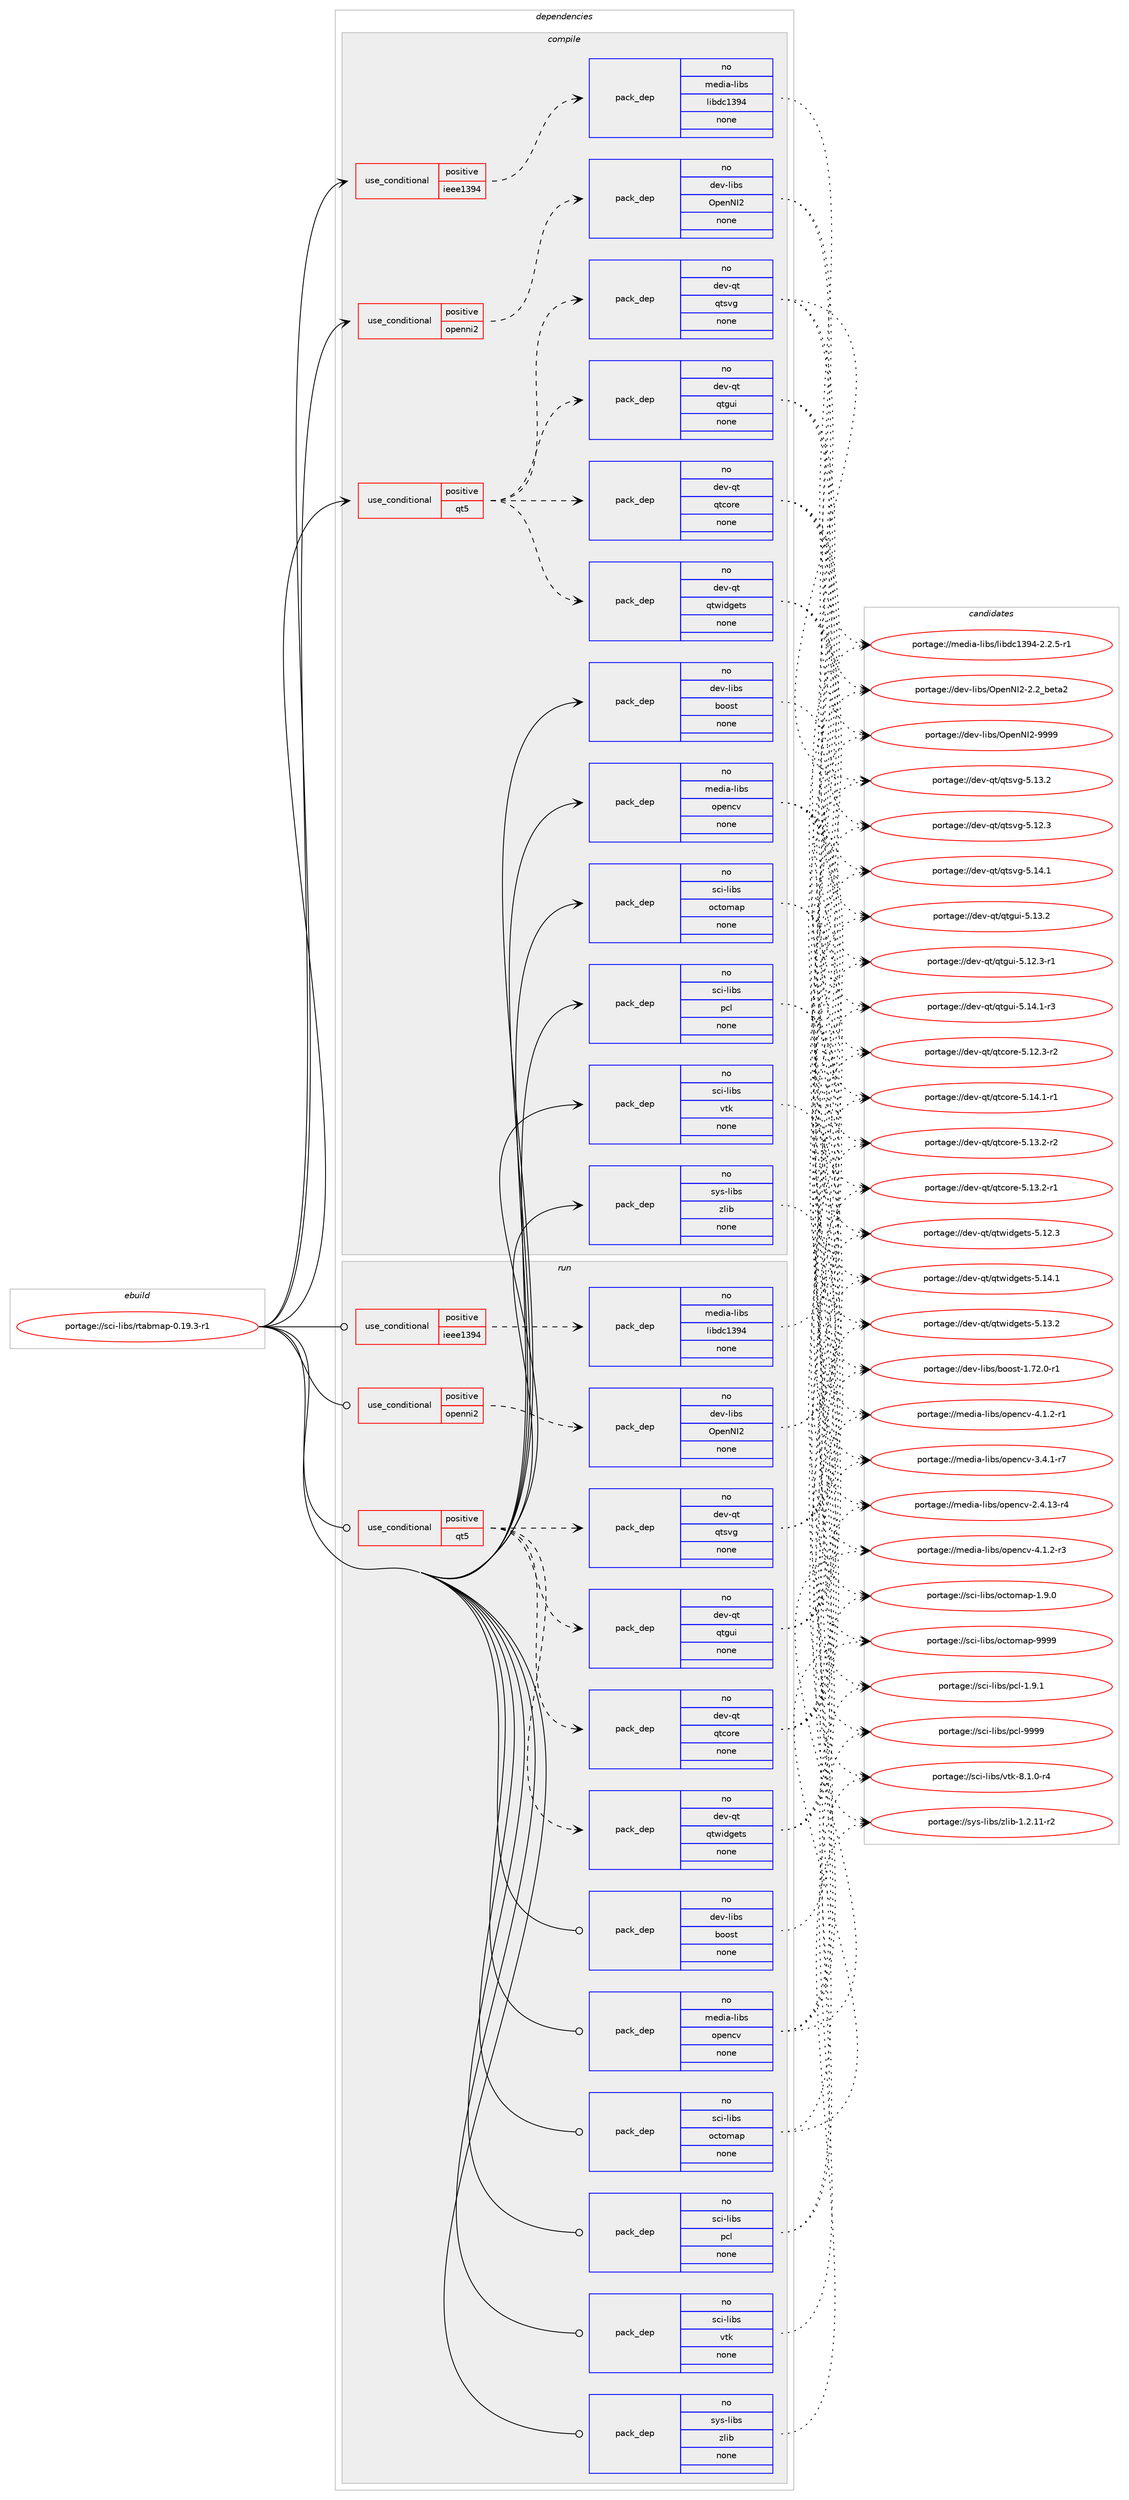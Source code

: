 digraph prolog {

# *************
# Graph options
# *************

newrank=true;
concentrate=true;
compound=true;
graph [rankdir=LR,fontname=Helvetica,fontsize=10,ranksep=1.5];#, ranksep=2.5, nodesep=0.2];
edge  [arrowhead=vee];
node  [fontname=Helvetica,fontsize=10];

# **********
# The ebuild
# **********

subgraph cluster_leftcol {
color=gray;
rank=same;
label=<<i>ebuild</i>>;
id [label="portage://sci-libs/rtabmap-0.19.3-r1", color=red, width=4, href="../sci-libs/rtabmap-0.19.3-r1.svg"];
}

# ****************
# The dependencies
# ****************

subgraph cluster_midcol {
color=gray;
label=<<i>dependencies</i>>;
subgraph cluster_compile {
fillcolor="#eeeeee";
style=filled;
label=<<i>compile</i>>;
subgraph cond6718 {
dependency37187 [label=<<TABLE BORDER="0" CELLBORDER="1" CELLSPACING="0" CELLPADDING="4"><TR><TD ROWSPAN="3" CELLPADDING="10">use_conditional</TD></TR><TR><TD>positive</TD></TR><TR><TD>ieee1394</TD></TR></TABLE>>, shape=none, color=red];
subgraph pack29664 {
dependency37188 [label=<<TABLE BORDER="0" CELLBORDER="1" CELLSPACING="0" CELLPADDING="4" WIDTH="220"><TR><TD ROWSPAN="6" CELLPADDING="30">pack_dep</TD></TR><TR><TD WIDTH="110">no</TD></TR><TR><TD>media-libs</TD></TR><TR><TD>libdc1394</TD></TR><TR><TD>none</TD></TR><TR><TD></TD></TR></TABLE>>, shape=none, color=blue];
}
dependency37187:e -> dependency37188:w [weight=20,style="dashed",arrowhead="vee"];
}
id:e -> dependency37187:w [weight=20,style="solid",arrowhead="vee"];
subgraph cond6719 {
dependency37189 [label=<<TABLE BORDER="0" CELLBORDER="1" CELLSPACING="0" CELLPADDING="4"><TR><TD ROWSPAN="3" CELLPADDING="10">use_conditional</TD></TR><TR><TD>positive</TD></TR><TR><TD>openni2</TD></TR></TABLE>>, shape=none, color=red];
subgraph pack29665 {
dependency37190 [label=<<TABLE BORDER="0" CELLBORDER="1" CELLSPACING="0" CELLPADDING="4" WIDTH="220"><TR><TD ROWSPAN="6" CELLPADDING="30">pack_dep</TD></TR><TR><TD WIDTH="110">no</TD></TR><TR><TD>dev-libs</TD></TR><TR><TD>OpenNI2</TD></TR><TR><TD>none</TD></TR><TR><TD></TD></TR></TABLE>>, shape=none, color=blue];
}
dependency37189:e -> dependency37190:w [weight=20,style="dashed",arrowhead="vee"];
}
id:e -> dependency37189:w [weight=20,style="solid",arrowhead="vee"];
subgraph cond6720 {
dependency37191 [label=<<TABLE BORDER="0" CELLBORDER="1" CELLSPACING="0" CELLPADDING="4"><TR><TD ROWSPAN="3" CELLPADDING="10">use_conditional</TD></TR><TR><TD>positive</TD></TR><TR><TD>qt5</TD></TR></TABLE>>, shape=none, color=red];
subgraph pack29666 {
dependency37192 [label=<<TABLE BORDER="0" CELLBORDER="1" CELLSPACING="0" CELLPADDING="4" WIDTH="220"><TR><TD ROWSPAN="6" CELLPADDING="30">pack_dep</TD></TR><TR><TD WIDTH="110">no</TD></TR><TR><TD>dev-qt</TD></TR><TR><TD>qtwidgets</TD></TR><TR><TD>none</TD></TR><TR><TD></TD></TR></TABLE>>, shape=none, color=blue];
}
dependency37191:e -> dependency37192:w [weight=20,style="dashed",arrowhead="vee"];
subgraph pack29667 {
dependency37193 [label=<<TABLE BORDER="0" CELLBORDER="1" CELLSPACING="0" CELLPADDING="4" WIDTH="220"><TR><TD ROWSPAN="6" CELLPADDING="30">pack_dep</TD></TR><TR><TD WIDTH="110">no</TD></TR><TR><TD>dev-qt</TD></TR><TR><TD>qtcore</TD></TR><TR><TD>none</TD></TR><TR><TD></TD></TR></TABLE>>, shape=none, color=blue];
}
dependency37191:e -> dependency37193:w [weight=20,style="dashed",arrowhead="vee"];
subgraph pack29668 {
dependency37194 [label=<<TABLE BORDER="0" CELLBORDER="1" CELLSPACING="0" CELLPADDING="4" WIDTH="220"><TR><TD ROWSPAN="6" CELLPADDING="30">pack_dep</TD></TR><TR><TD WIDTH="110">no</TD></TR><TR><TD>dev-qt</TD></TR><TR><TD>qtgui</TD></TR><TR><TD>none</TD></TR><TR><TD></TD></TR></TABLE>>, shape=none, color=blue];
}
dependency37191:e -> dependency37194:w [weight=20,style="dashed",arrowhead="vee"];
subgraph pack29669 {
dependency37195 [label=<<TABLE BORDER="0" CELLBORDER="1" CELLSPACING="0" CELLPADDING="4" WIDTH="220"><TR><TD ROWSPAN="6" CELLPADDING="30">pack_dep</TD></TR><TR><TD WIDTH="110">no</TD></TR><TR><TD>dev-qt</TD></TR><TR><TD>qtsvg</TD></TR><TR><TD>none</TD></TR><TR><TD></TD></TR></TABLE>>, shape=none, color=blue];
}
dependency37191:e -> dependency37195:w [weight=20,style="dashed",arrowhead="vee"];
}
id:e -> dependency37191:w [weight=20,style="solid",arrowhead="vee"];
subgraph pack29670 {
dependency37196 [label=<<TABLE BORDER="0" CELLBORDER="1" CELLSPACING="0" CELLPADDING="4" WIDTH="220"><TR><TD ROWSPAN="6" CELLPADDING="30">pack_dep</TD></TR><TR><TD WIDTH="110">no</TD></TR><TR><TD>dev-libs</TD></TR><TR><TD>boost</TD></TR><TR><TD>none</TD></TR><TR><TD></TD></TR></TABLE>>, shape=none, color=blue];
}
id:e -> dependency37196:w [weight=20,style="solid",arrowhead="vee"];
subgraph pack29671 {
dependency37197 [label=<<TABLE BORDER="0" CELLBORDER="1" CELLSPACING="0" CELLPADDING="4" WIDTH="220"><TR><TD ROWSPAN="6" CELLPADDING="30">pack_dep</TD></TR><TR><TD WIDTH="110">no</TD></TR><TR><TD>media-libs</TD></TR><TR><TD>opencv</TD></TR><TR><TD>none</TD></TR><TR><TD></TD></TR></TABLE>>, shape=none, color=blue];
}
id:e -> dependency37197:w [weight=20,style="solid",arrowhead="vee"];
subgraph pack29672 {
dependency37198 [label=<<TABLE BORDER="0" CELLBORDER="1" CELLSPACING="0" CELLPADDING="4" WIDTH="220"><TR><TD ROWSPAN="6" CELLPADDING="30">pack_dep</TD></TR><TR><TD WIDTH="110">no</TD></TR><TR><TD>sci-libs</TD></TR><TR><TD>octomap</TD></TR><TR><TD>none</TD></TR><TR><TD></TD></TR></TABLE>>, shape=none, color=blue];
}
id:e -> dependency37198:w [weight=20,style="solid",arrowhead="vee"];
subgraph pack29673 {
dependency37199 [label=<<TABLE BORDER="0" CELLBORDER="1" CELLSPACING="0" CELLPADDING="4" WIDTH="220"><TR><TD ROWSPAN="6" CELLPADDING="30">pack_dep</TD></TR><TR><TD WIDTH="110">no</TD></TR><TR><TD>sci-libs</TD></TR><TR><TD>pcl</TD></TR><TR><TD>none</TD></TR><TR><TD></TD></TR></TABLE>>, shape=none, color=blue];
}
id:e -> dependency37199:w [weight=20,style="solid",arrowhead="vee"];
subgraph pack29674 {
dependency37200 [label=<<TABLE BORDER="0" CELLBORDER="1" CELLSPACING="0" CELLPADDING="4" WIDTH="220"><TR><TD ROWSPAN="6" CELLPADDING="30">pack_dep</TD></TR><TR><TD WIDTH="110">no</TD></TR><TR><TD>sci-libs</TD></TR><TR><TD>vtk</TD></TR><TR><TD>none</TD></TR><TR><TD></TD></TR></TABLE>>, shape=none, color=blue];
}
id:e -> dependency37200:w [weight=20,style="solid",arrowhead="vee"];
subgraph pack29675 {
dependency37201 [label=<<TABLE BORDER="0" CELLBORDER="1" CELLSPACING="0" CELLPADDING="4" WIDTH="220"><TR><TD ROWSPAN="6" CELLPADDING="30">pack_dep</TD></TR><TR><TD WIDTH="110">no</TD></TR><TR><TD>sys-libs</TD></TR><TR><TD>zlib</TD></TR><TR><TD>none</TD></TR><TR><TD></TD></TR></TABLE>>, shape=none, color=blue];
}
id:e -> dependency37201:w [weight=20,style="solid",arrowhead="vee"];
}
subgraph cluster_compileandrun {
fillcolor="#eeeeee";
style=filled;
label=<<i>compile and run</i>>;
}
subgraph cluster_run {
fillcolor="#eeeeee";
style=filled;
label=<<i>run</i>>;
subgraph cond6721 {
dependency37202 [label=<<TABLE BORDER="0" CELLBORDER="1" CELLSPACING="0" CELLPADDING="4"><TR><TD ROWSPAN="3" CELLPADDING="10">use_conditional</TD></TR><TR><TD>positive</TD></TR><TR><TD>ieee1394</TD></TR></TABLE>>, shape=none, color=red];
subgraph pack29676 {
dependency37203 [label=<<TABLE BORDER="0" CELLBORDER="1" CELLSPACING="0" CELLPADDING="4" WIDTH="220"><TR><TD ROWSPAN="6" CELLPADDING="30">pack_dep</TD></TR><TR><TD WIDTH="110">no</TD></TR><TR><TD>media-libs</TD></TR><TR><TD>libdc1394</TD></TR><TR><TD>none</TD></TR><TR><TD></TD></TR></TABLE>>, shape=none, color=blue];
}
dependency37202:e -> dependency37203:w [weight=20,style="dashed",arrowhead="vee"];
}
id:e -> dependency37202:w [weight=20,style="solid",arrowhead="odot"];
subgraph cond6722 {
dependency37204 [label=<<TABLE BORDER="0" CELLBORDER="1" CELLSPACING="0" CELLPADDING="4"><TR><TD ROWSPAN="3" CELLPADDING="10">use_conditional</TD></TR><TR><TD>positive</TD></TR><TR><TD>openni2</TD></TR></TABLE>>, shape=none, color=red];
subgraph pack29677 {
dependency37205 [label=<<TABLE BORDER="0" CELLBORDER="1" CELLSPACING="0" CELLPADDING="4" WIDTH="220"><TR><TD ROWSPAN="6" CELLPADDING="30">pack_dep</TD></TR><TR><TD WIDTH="110">no</TD></TR><TR><TD>dev-libs</TD></TR><TR><TD>OpenNI2</TD></TR><TR><TD>none</TD></TR><TR><TD></TD></TR></TABLE>>, shape=none, color=blue];
}
dependency37204:e -> dependency37205:w [weight=20,style="dashed",arrowhead="vee"];
}
id:e -> dependency37204:w [weight=20,style="solid",arrowhead="odot"];
subgraph cond6723 {
dependency37206 [label=<<TABLE BORDER="0" CELLBORDER="1" CELLSPACING="0" CELLPADDING="4"><TR><TD ROWSPAN="3" CELLPADDING="10">use_conditional</TD></TR><TR><TD>positive</TD></TR><TR><TD>qt5</TD></TR></TABLE>>, shape=none, color=red];
subgraph pack29678 {
dependency37207 [label=<<TABLE BORDER="0" CELLBORDER="1" CELLSPACING="0" CELLPADDING="4" WIDTH="220"><TR><TD ROWSPAN="6" CELLPADDING="30">pack_dep</TD></TR><TR><TD WIDTH="110">no</TD></TR><TR><TD>dev-qt</TD></TR><TR><TD>qtwidgets</TD></TR><TR><TD>none</TD></TR><TR><TD></TD></TR></TABLE>>, shape=none, color=blue];
}
dependency37206:e -> dependency37207:w [weight=20,style="dashed",arrowhead="vee"];
subgraph pack29679 {
dependency37208 [label=<<TABLE BORDER="0" CELLBORDER="1" CELLSPACING="0" CELLPADDING="4" WIDTH="220"><TR><TD ROWSPAN="6" CELLPADDING="30">pack_dep</TD></TR><TR><TD WIDTH="110">no</TD></TR><TR><TD>dev-qt</TD></TR><TR><TD>qtcore</TD></TR><TR><TD>none</TD></TR><TR><TD></TD></TR></TABLE>>, shape=none, color=blue];
}
dependency37206:e -> dependency37208:w [weight=20,style="dashed",arrowhead="vee"];
subgraph pack29680 {
dependency37209 [label=<<TABLE BORDER="0" CELLBORDER="1" CELLSPACING="0" CELLPADDING="4" WIDTH="220"><TR><TD ROWSPAN="6" CELLPADDING="30">pack_dep</TD></TR><TR><TD WIDTH="110">no</TD></TR><TR><TD>dev-qt</TD></TR><TR><TD>qtgui</TD></TR><TR><TD>none</TD></TR><TR><TD></TD></TR></TABLE>>, shape=none, color=blue];
}
dependency37206:e -> dependency37209:w [weight=20,style="dashed",arrowhead="vee"];
subgraph pack29681 {
dependency37210 [label=<<TABLE BORDER="0" CELLBORDER="1" CELLSPACING="0" CELLPADDING="4" WIDTH="220"><TR><TD ROWSPAN="6" CELLPADDING="30">pack_dep</TD></TR><TR><TD WIDTH="110">no</TD></TR><TR><TD>dev-qt</TD></TR><TR><TD>qtsvg</TD></TR><TR><TD>none</TD></TR><TR><TD></TD></TR></TABLE>>, shape=none, color=blue];
}
dependency37206:e -> dependency37210:w [weight=20,style="dashed",arrowhead="vee"];
}
id:e -> dependency37206:w [weight=20,style="solid",arrowhead="odot"];
subgraph pack29682 {
dependency37211 [label=<<TABLE BORDER="0" CELLBORDER="1" CELLSPACING="0" CELLPADDING="4" WIDTH="220"><TR><TD ROWSPAN="6" CELLPADDING="30">pack_dep</TD></TR><TR><TD WIDTH="110">no</TD></TR><TR><TD>dev-libs</TD></TR><TR><TD>boost</TD></TR><TR><TD>none</TD></TR><TR><TD></TD></TR></TABLE>>, shape=none, color=blue];
}
id:e -> dependency37211:w [weight=20,style="solid",arrowhead="odot"];
subgraph pack29683 {
dependency37212 [label=<<TABLE BORDER="0" CELLBORDER="1" CELLSPACING="0" CELLPADDING="4" WIDTH="220"><TR><TD ROWSPAN="6" CELLPADDING="30">pack_dep</TD></TR><TR><TD WIDTH="110">no</TD></TR><TR><TD>media-libs</TD></TR><TR><TD>opencv</TD></TR><TR><TD>none</TD></TR><TR><TD></TD></TR></TABLE>>, shape=none, color=blue];
}
id:e -> dependency37212:w [weight=20,style="solid",arrowhead="odot"];
subgraph pack29684 {
dependency37213 [label=<<TABLE BORDER="0" CELLBORDER="1" CELLSPACING="0" CELLPADDING="4" WIDTH="220"><TR><TD ROWSPAN="6" CELLPADDING="30">pack_dep</TD></TR><TR><TD WIDTH="110">no</TD></TR><TR><TD>sci-libs</TD></TR><TR><TD>octomap</TD></TR><TR><TD>none</TD></TR><TR><TD></TD></TR></TABLE>>, shape=none, color=blue];
}
id:e -> dependency37213:w [weight=20,style="solid",arrowhead="odot"];
subgraph pack29685 {
dependency37214 [label=<<TABLE BORDER="0" CELLBORDER="1" CELLSPACING="0" CELLPADDING="4" WIDTH="220"><TR><TD ROWSPAN="6" CELLPADDING="30">pack_dep</TD></TR><TR><TD WIDTH="110">no</TD></TR><TR><TD>sci-libs</TD></TR><TR><TD>pcl</TD></TR><TR><TD>none</TD></TR><TR><TD></TD></TR></TABLE>>, shape=none, color=blue];
}
id:e -> dependency37214:w [weight=20,style="solid",arrowhead="odot"];
subgraph pack29686 {
dependency37215 [label=<<TABLE BORDER="0" CELLBORDER="1" CELLSPACING="0" CELLPADDING="4" WIDTH="220"><TR><TD ROWSPAN="6" CELLPADDING="30">pack_dep</TD></TR><TR><TD WIDTH="110">no</TD></TR><TR><TD>sci-libs</TD></TR><TR><TD>vtk</TD></TR><TR><TD>none</TD></TR><TR><TD></TD></TR></TABLE>>, shape=none, color=blue];
}
id:e -> dependency37215:w [weight=20,style="solid",arrowhead="odot"];
subgraph pack29687 {
dependency37216 [label=<<TABLE BORDER="0" CELLBORDER="1" CELLSPACING="0" CELLPADDING="4" WIDTH="220"><TR><TD ROWSPAN="6" CELLPADDING="30">pack_dep</TD></TR><TR><TD WIDTH="110">no</TD></TR><TR><TD>sys-libs</TD></TR><TR><TD>zlib</TD></TR><TR><TD>none</TD></TR><TR><TD></TD></TR></TABLE>>, shape=none, color=blue];
}
id:e -> dependency37216:w [weight=20,style="solid",arrowhead="odot"];
}
}

# **************
# The candidates
# **************

subgraph cluster_choices {
rank=same;
color=gray;
label=<<i>candidates</i>>;

subgraph choice29664 {
color=black;
nodesep=1;
choice109101100105974510810598115471081059810099495157524550465046534511449 [label="portage://media-libs/libdc1394-2.2.5-r1", color=red, width=4,href="../media-libs/libdc1394-2.2.5-r1.svg"];
dependency37188:e -> choice109101100105974510810598115471081059810099495157524550465046534511449:w [style=dotted,weight="100"];
}
subgraph choice29665 {
color=black;
nodesep=1;
choice100101118451081059811547791121011107873504557575757 [label="portage://dev-libs/OpenNI2-9999", color=red, width=4,href="../dev-libs/OpenNI2-9999.svg"];
choice100101118451081059811547791121011107873504550465095981011169750 [label="portage://dev-libs/OpenNI2-2.2_beta2", color=red, width=4,href="../dev-libs/OpenNI2-2.2_beta2.svg"];
dependency37190:e -> choice100101118451081059811547791121011107873504557575757:w [style=dotted,weight="100"];
dependency37190:e -> choice100101118451081059811547791121011107873504550465095981011169750:w [style=dotted,weight="100"];
}
subgraph choice29666 {
color=black;
nodesep=1;
choice100101118451131164711311611910510010310111611545534649524649 [label="portage://dev-qt/qtwidgets-5.14.1", color=red, width=4,href="../dev-qt/qtwidgets-5.14.1.svg"];
choice100101118451131164711311611910510010310111611545534649514650 [label="portage://dev-qt/qtwidgets-5.13.2", color=red, width=4,href="../dev-qt/qtwidgets-5.13.2.svg"];
choice100101118451131164711311611910510010310111611545534649504651 [label="portage://dev-qt/qtwidgets-5.12.3", color=red, width=4,href="../dev-qt/qtwidgets-5.12.3.svg"];
dependency37192:e -> choice100101118451131164711311611910510010310111611545534649524649:w [style=dotted,weight="100"];
dependency37192:e -> choice100101118451131164711311611910510010310111611545534649514650:w [style=dotted,weight="100"];
dependency37192:e -> choice100101118451131164711311611910510010310111611545534649504651:w [style=dotted,weight="100"];
}
subgraph choice29667 {
color=black;
nodesep=1;
choice100101118451131164711311699111114101455346495246494511449 [label="portage://dev-qt/qtcore-5.14.1-r1", color=red, width=4,href="../dev-qt/qtcore-5.14.1-r1.svg"];
choice100101118451131164711311699111114101455346495146504511450 [label="portage://dev-qt/qtcore-5.13.2-r2", color=red, width=4,href="../dev-qt/qtcore-5.13.2-r2.svg"];
choice100101118451131164711311699111114101455346495146504511449 [label="portage://dev-qt/qtcore-5.13.2-r1", color=red, width=4,href="../dev-qt/qtcore-5.13.2-r1.svg"];
choice100101118451131164711311699111114101455346495046514511450 [label="portage://dev-qt/qtcore-5.12.3-r2", color=red, width=4,href="../dev-qt/qtcore-5.12.3-r2.svg"];
dependency37193:e -> choice100101118451131164711311699111114101455346495246494511449:w [style=dotted,weight="100"];
dependency37193:e -> choice100101118451131164711311699111114101455346495146504511450:w [style=dotted,weight="100"];
dependency37193:e -> choice100101118451131164711311699111114101455346495146504511449:w [style=dotted,weight="100"];
dependency37193:e -> choice100101118451131164711311699111114101455346495046514511450:w [style=dotted,weight="100"];
}
subgraph choice29668 {
color=black;
nodesep=1;
choice1001011184511311647113116103117105455346495246494511451 [label="portage://dev-qt/qtgui-5.14.1-r3", color=red, width=4,href="../dev-qt/qtgui-5.14.1-r3.svg"];
choice100101118451131164711311610311710545534649514650 [label="portage://dev-qt/qtgui-5.13.2", color=red, width=4,href="../dev-qt/qtgui-5.13.2.svg"];
choice1001011184511311647113116103117105455346495046514511449 [label="portage://dev-qt/qtgui-5.12.3-r1", color=red, width=4,href="../dev-qt/qtgui-5.12.3-r1.svg"];
dependency37194:e -> choice1001011184511311647113116103117105455346495246494511451:w [style=dotted,weight="100"];
dependency37194:e -> choice100101118451131164711311610311710545534649514650:w [style=dotted,weight="100"];
dependency37194:e -> choice1001011184511311647113116103117105455346495046514511449:w [style=dotted,weight="100"];
}
subgraph choice29669 {
color=black;
nodesep=1;
choice100101118451131164711311611511810345534649524649 [label="portage://dev-qt/qtsvg-5.14.1", color=red, width=4,href="../dev-qt/qtsvg-5.14.1.svg"];
choice100101118451131164711311611511810345534649514650 [label="portage://dev-qt/qtsvg-5.13.2", color=red, width=4,href="../dev-qt/qtsvg-5.13.2.svg"];
choice100101118451131164711311611511810345534649504651 [label="portage://dev-qt/qtsvg-5.12.3", color=red, width=4,href="../dev-qt/qtsvg-5.12.3.svg"];
dependency37195:e -> choice100101118451131164711311611511810345534649524649:w [style=dotted,weight="100"];
dependency37195:e -> choice100101118451131164711311611511810345534649514650:w [style=dotted,weight="100"];
dependency37195:e -> choice100101118451131164711311611511810345534649504651:w [style=dotted,weight="100"];
}
subgraph choice29670 {
color=black;
nodesep=1;
choice10010111845108105981154798111111115116454946555046484511449 [label="portage://dev-libs/boost-1.72.0-r1", color=red, width=4,href="../dev-libs/boost-1.72.0-r1.svg"];
dependency37196:e -> choice10010111845108105981154798111111115116454946555046484511449:w [style=dotted,weight="100"];
}
subgraph choice29671 {
color=black;
nodesep=1;
choice10910110010597451081059811547111112101110991184552464946504511451 [label="portage://media-libs/opencv-4.1.2-r3", color=red, width=4,href="../media-libs/opencv-4.1.2-r3.svg"];
choice10910110010597451081059811547111112101110991184552464946504511449 [label="portage://media-libs/opencv-4.1.2-r1", color=red, width=4,href="../media-libs/opencv-4.1.2-r1.svg"];
choice10910110010597451081059811547111112101110991184551465246494511455 [label="portage://media-libs/opencv-3.4.1-r7", color=red, width=4,href="../media-libs/opencv-3.4.1-r7.svg"];
choice1091011001059745108105981154711111210111099118455046524649514511452 [label="portage://media-libs/opencv-2.4.13-r4", color=red, width=4,href="../media-libs/opencv-2.4.13-r4.svg"];
dependency37197:e -> choice10910110010597451081059811547111112101110991184552464946504511451:w [style=dotted,weight="100"];
dependency37197:e -> choice10910110010597451081059811547111112101110991184552464946504511449:w [style=dotted,weight="100"];
dependency37197:e -> choice10910110010597451081059811547111112101110991184551465246494511455:w [style=dotted,weight="100"];
dependency37197:e -> choice1091011001059745108105981154711111210111099118455046524649514511452:w [style=dotted,weight="100"];
}
subgraph choice29672 {
color=black;
nodesep=1;
choice1159910545108105981154711199116111109971124557575757 [label="portage://sci-libs/octomap-9999", color=red, width=4,href="../sci-libs/octomap-9999.svg"];
choice115991054510810598115471119911611110997112454946574648 [label="portage://sci-libs/octomap-1.9.0", color=red, width=4,href="../sci-libs/octomap-1.9.0.svg"];
dependency37198:e -> choice1159910545108105981154711199116111109971124557575757:w [style=dotted,weight="100"];
dependency37198:e -> choice115991054510810598115471119911611110997112454946574648:w [style=dotted,weight="100"];
}
subgraph choice29673 {
color=black;
nodesep=1;
choice11599105451081059811547112991084557575757 [label="portage://sci-libs/pcl-9999", color=red, width=4,href="../sci-libs/pcl-9999.svg"];
choice1159910545108105981154711299108454946574649 [label="portage://sci-libs/pcl-1.9.1", color=red, width=4,href="../sci-libs/pcl-1.9.1.svg"];
dependency37199:e -> choice11599105451081059811547112991084557575757:w [style=dotted,weight="100"];
dependency37199:e -> choice1159910545108105981154711299108454946574649:w [style=dotted,weight="100"];
}
subgraph choice29674 {
color=black;
nodesep=1;
choice115991054510810598115471181161074556464946484511452 [label="portage://sci-libs/vtk-8.1.0-r4", color=red, width=4,href="../sci-libs/vtk-8.1.0-r4.svg"];
dependency37200:e -> choice115991054510810598115471181161074556464946484511452:w [style=dotted,weight="100"];
}
subgraph choice29675 {
color=black;
nodesep=1;
choice11512111545108105981154712210810598454946504649494511450 [label="portage://sys-libs/zlib-1.2.11-r2", color=red, width=4,href="../sys-libs/zlib-1.2.11-r2.svg"];
dependency37201:e -> choice11512111545108105981154712210810598454946504649494511450:w [style=dotted,weight="100"];
}
subgraph choice29676 {
color=black;
nodesep=1;
choice109101100105974510810598115471081059810099495157524550465046534511449 [label="portage://media-libs/libdc1394-2.2.5-r1", color=red, width=4,href="../media-libs/libdc1394-2.2.5-r1.svg"];
dependency37203:e -> choice109101100105974510810598115471081059810099495157524550465046534511449:w [style=dotted,weight="100"];
}
subgraph choice29677 {
color=black;
nodesep=1;
choice100101118451081059811547791121011107873504557575757 [label="portage://dev-libs/OpenNI2-9999", color=red, width=4,href="../dev-libs/OpenNI2-9999.svg"];
choice100101118451081059811547791121011107873504550465095981011169750 [label="portage://dev-libs/OpenNI2-2.2_beta2", color=red, width=4,href="../dev-libs/OpenNI2-2.2_beta2.svg"];
dependency37205:e -> choice100101118451081059811547791121011107873504557575757:w [style=dotted,weight="100"];
dependency37205:e -> choice100101118451081059811547791121011107873504550465095981011169750:w [style=dotted,weight="100"];
}
subgraph choice29678 {
color=black;
nodesep=1;
choice100101118451131164711311611910510010310111611545534649524649 [label="portage://dev-qt/qtwidgets-5.14.1", color=red, width=4,href="../dev-qt/qtwidgets-5.14.1.svg"];
choice100101118451131164711311611910510010310111611545534649514650 [label="portage://dev-qt/qtwidgets-5.13.2", color=red, width=4,href="../dev-qt/qtwidgets-5.13.2.svg"];
choice100101118451131164711311611910510010310111611545534649504651 [label="portage://dev-qt/qtwidgets-5.12.3", color=red, width=4,href="../dev-qt/qtwidgets-5.12.3.svg"];
dependency37207:e -> choice100101118451131164711311611910510010310111611545534649524649:w [style=dotted,weight="100"];
dependency37207:e -> choice100101118451131164711311611910510010310111611545534649514650:w [style=dotted,weight="100"];
dependency37207:e -> choice100101118451131164711311611910510010310111611545534649504651:w [style=dotted,weight="100"];
}
subgraph choice29679 {
color=black;
nodesep=1;
choice100101118451131164711311699111114101455346495246494511449 [label="portage://dev-qt/qtcore-5.14.1-r1", color=red, width=4,href="../dev-qt/qtcore-5.14.1-r1.svg"];
choice100101118451131164711311699111114101455346495146504511450 [label="portage://dev-qt/qtcore-5.13.2-r2", color=red, width=4,href="../dev-qt/qtcore-5.13.2-r2.svg"];
choice100101118451131164711311699111114101455346495146504511449 [label="portage://dev-qt/qtcore-5.13.2-r1", color=red, width=4,href="../dev-qt/qtcore-5.13.2-r1.svg"];
choice100101118451131164711311699111114101455346495046514511450 [label="portage://dev-qt/qtcore-5.12.3-r2", color=red, width=4,href="../dev-qt/qtcore-5.12.3-r2.svg"];
dependency37208:e -> choice100101118451131164711311699111114101455346495246494511449:w [style=dotted,weight="100"];
dependency37208:e -> choice100101118451131164711311699111114101455346495146504511450:w [style=dotted,weight="100"];
dependency37208:e -> choice100101118451131164711311699111114101455346495146504511449:w [style=dotted,weight="100"];
dependency37208:e -> choice100101118451131164711311699111114101455346495046514511450:w [style=dotted,weight="100"];
}
subgraph choice29680 {
color=black;
nodesep=1;
choice1001011184511311647113116103117105455346495246494511451 [label="portage://dev-qt/qtgui-5.14.1-r3", color=red, width=4,href="../dev-qt/qtgui-5.14.1-r3.svg"];
choice100101118451131164711311610311710545534649514650 [label="portage://dev-qt/qtgui-5.13.2", color=red, width=4,href="../dev-qt/qtgui-5.13.2.svg"];
choice1001011184511311647113116103117105455346495046514511449 [label="portage://dev-qt/qtgui-5.12.3-r1", color=red, width=4,href="../dev-qt/qtgui-5.12.3-r1.svg"];
dependency37209:e -> choice1001011184511311647113116103117105455346495246494511451:w [style=dotted,weight="100"];
dependency37209:e -> choice100101118451131164711311610311710545534649514650:w [style=dotted,weight="100"];
dependency37209:e -> choice1001011184511311647113116103117105455346495046514511449:w [style=dotted,weight="100"];
}
subgraph choice29681 {
color=black;
nodesep=1;
choice100101118451131164711311611511810345534649524649 [label="portage://dev-qt/qtsvg-5.14.1", color=red, width=4,href="../dev-qt/qtsvg-5.14.1.svg"];
choice100101118451131164711311611511810345534649514650 [label="portage://dev-qt/qtsvg-5.13.2", color=red, width=4,href="../dev-qt/qtsvg-5.13.2.svg"];
choice100101118451131164711311611511810345534649504651 [label="portage://dev-qt/qtsvg-5.12.3", color=red, width=4,href="../dev-qt/qtsvg-5.12.3.svg"];
dependency37210:e -> choice100101118451131164711311611511810345534649524649:w [style=dotted,weight="100"];
dependency37210:e -> choice100101118451131164711311611511810345534649514650:w [style=dotted,weight="100"];
dependency37210:e -> choice100101118451131164711311611511810345534649504651:w [style=dotted,weight="100"];
}
subgraph choice29682 {
color=black;
nodesep=1;
choice10010111845108105981154798111111115116454946555046484511449 [label="portage://dev-libs/boost-1.72.0-r1", color=red, width=4,href="../dev-libs/boost-1.72.0-r1.svg"];
dependency37211:e -> choice10010111845108105981154798111111115116454946555046484511449:w [style=dotted,weight="100"];
}
subgraph choice29683 {
color=black;
nodesep=1;
choice10910110010597451081059811547111112101110991184552464946504511451 [label="portage://media-libs/opencv-4.1.2-r3", color=red, width=4,href="../media-libs/opencv-4.1.2-r3.svg"];
choice10910110010597451081059811547111112101110991184552464946504511449 [label="portage://media-libs/opencv-4.1.2-r1", color=red, width=4,href="../media-libs/opencv-4.1.2-r1.svg"];
choice10910110010597451081059811547111112101110991184551465246494511455 [label="portage://media-libs/opencv-3.4.1-r7", color=red, width=4,href="../media-libs/opencv-3.4.1-r7.svg"];
choice1091011001059745108105981154711111210111099118455046524649514511452 [label="portage://media-libs/opencv-2.4.13-r4", color=red, width=4,href="../media-libs/opencv-2.4.13-r4.svg"];
dependency37212:e -> choice10910110010597451081059811547111112101110991184552464946504511451:w [style=dotted,weight="100"];
dependency37212:e -> choice10910110010597451081059811547111112101110991184552464946504511449:w [style=dotted,weight="100"];
dependency37212:e -> choice10910110010597451081059811547111112101110991184551465246494511455:w [style=dotted,weight="100"];
dependency37212:e -> choice1091011001059745108105981154711111210111099118455046524649514511452:w [style=dotted,weight="100"];
}
subgraph choice29684 {
color=black;
nodesep=1;
choice1159910545108105981154711199116111109971124557575757 [label="portage://sci-libs/octomap-9999", color=red, width=4,href="../sci-libs/octomap-9999.svg"];
choice115991054510810598115471119911611110997112454946574648 [label="portage://sci-libs/octomap-1.9.0", color=red, width=4,href="../sci-libs/octomap-1.9.0.svg"];
dependency37213:e -> choice1159910545108105981154711199116111109971124557575757:w [style=dotted,weight="100"];
dependency37213:e -> choice115991054510810598115471119911611110997112454946574648:w [style=dotted,weight="100"];
}
subgraph choice29685 {
color=black;
nodesep=1;
choice11599105451081059811547112991084557575757 [label="portage://sci-libs/pcl-9999", color=red, width=4,href="../sci-libs/pcl-9999.svg"];
choice1159910545108105981154711299108454946574649 [label="portage://sci-libs/pcl-1.9.1", color=red, width=4,href="../sci-libs/pcl-1.9.1.svg"];
dependency37214:e -> choice11599105451081059811547112991084557575757:w [style=dotted,weight="100"];
dependency37214:e -> choice1159910545108105981154711299108454946574649:w [style=dotted,weight="100"];
}
subgraph choice29686 {
color=black;
nodesep=1;
choice115991054510810598115471181161074556464946484511452 [label="portage://sci-libs/vtk-8.1.0-r4", color=red, width=4,href="../sci-libs/vtk-8.1.0-r4.svg"];
dependency37215:e -> choice115991054510810598115471181161074556464946484511452:w [style=dotted,weight="100"];
}
subgraph choice29687 {
color=black;
nodesep=1;
choice11512111545108105981154712210810598454946504649494511450 [label="portage://sys-libs/zlib-1.2.11-r2", color=red, width=4,href="../sys-libs/zlib-1.2.11-r2.svg"];
dependency37216:e -> choice11512111545108105981154712210810598454946504649494511450:w [style=dotted,weight="100"];
}
}

}
